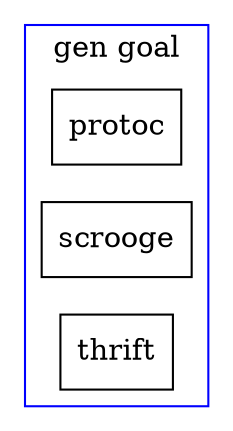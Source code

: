 digraph G {
  compound=true;
  rankdir=RL;
  node [shape=box];

  subgraph cluster_gen {
    label="gen goal";
    color=blue;
    protoc;
    scrooge;
    thrift;
  }
}
